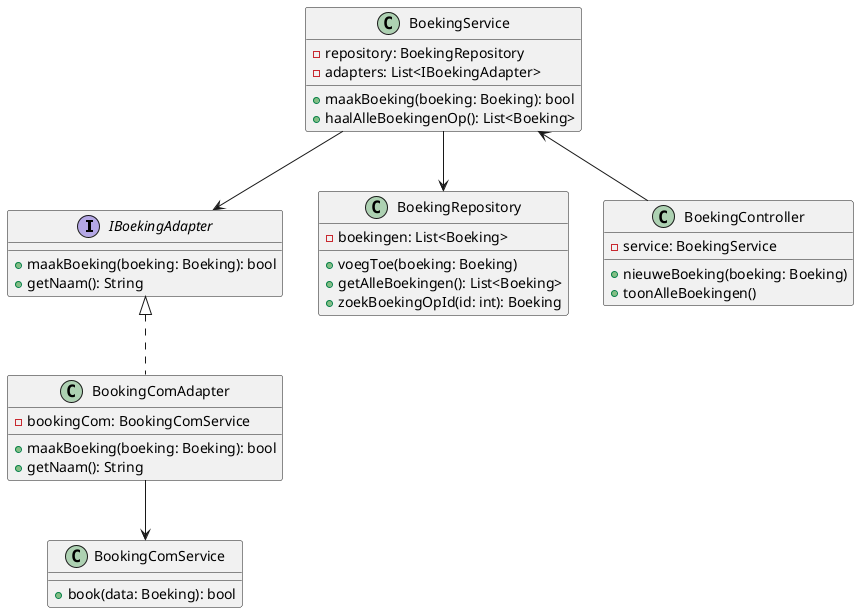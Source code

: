 @startuml
'https://plantuml.com/class-diagram

title Class diagram voor ontwerpvraag Quinn


@startuml
interface IBoekingAdapter {
    + maakBoeking(boeking: Boeking): bool
    + getNaam(): String
}

class BookingComService {
    + book(data: Boeking): bool
}


class BookingComAdapter implements IBoekingAdapter {
    - bookingCom: BookingComService
    + maakBoeking(boeking: Boeking): bool
    + getNaam(): String
}



class BoekingRepository {
    - boekingen: List<Boeking>
    + voegToe(boeking: Boeking)
    + getAlleBoekingen(): List<Boeking>
    + zoekBoekingOpId(id: int): Boeking
}

class BoekingService {
    - repository: BoekingRepository
    - adapters: List<IBoekingAdapter>
    + maakBoeking(boeking: Boeking): bool
    + haalAlleBoekingenOp(): List<Boeking>
}

class BoekingController {
    - service: BoekingService
    + nieuweBoeking(boeking: Boeking)
    + toonAlleBoekingen()
}

BookingComAdapter --> BookingComService

BoekingService --> IBoekingAdapter
BoekingService --> BoekingRepository

BoekingService <-- BoekingController
@enduml




@enduml
